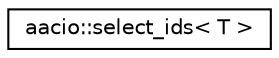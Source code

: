 digraph "Graphical Class Hierarchy"
{
  edge [fontname="Helvetica",fontsize="10",labelfontname="Helvetica",labelfontsize="10"];
  node [fontname="Helvetica",fontsize="10",shape=record];
  rankdir="LR";
  Node0 [label="aacio::select_ids\< T \>",height=0.2,width=0.4,color="black", fillcolor="white", style="filled",URL="$structaacio_1_1select__ids.html"];
}
